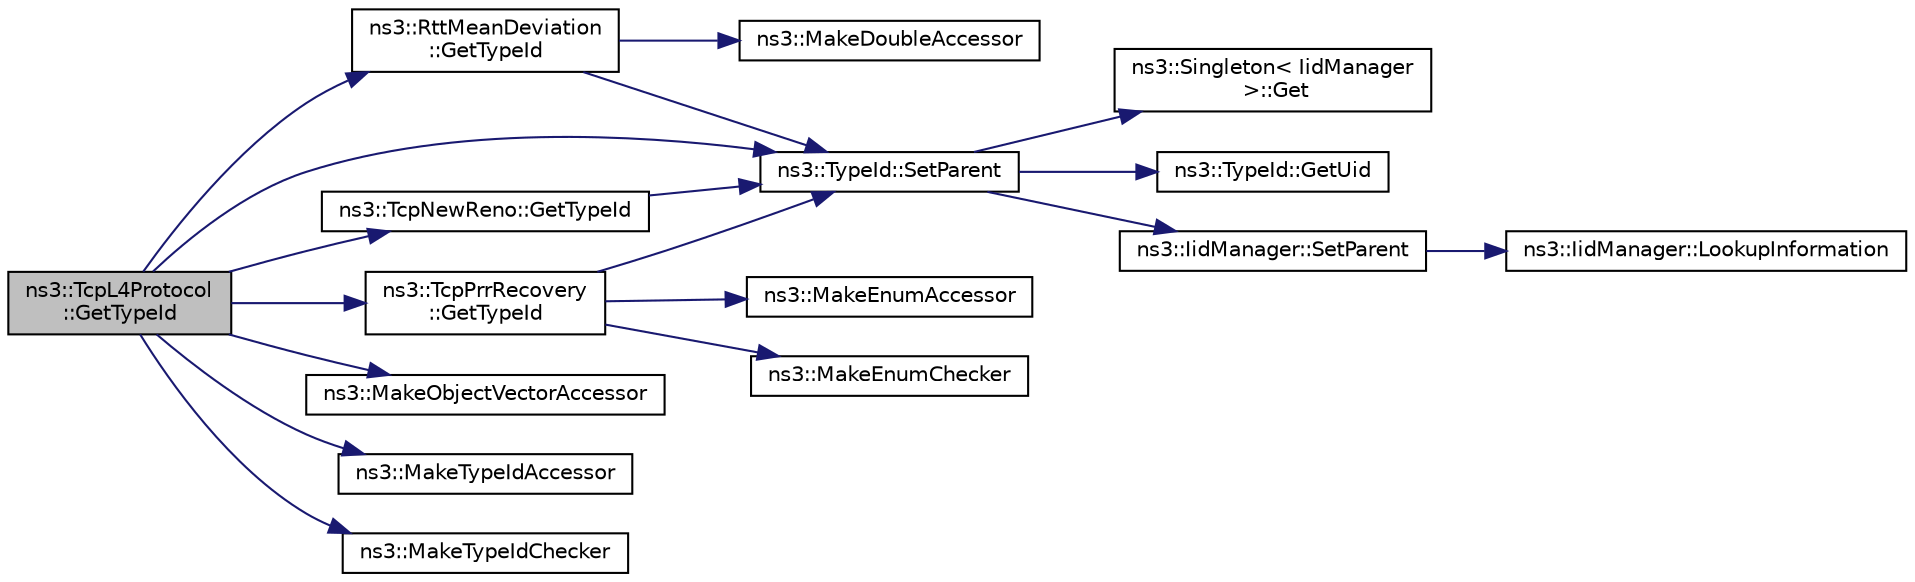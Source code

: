 digraph "ns3::TcpL4Protocol::GetTypeId"
{
 // LATEX_PDF_SIZE
  edge [fontname="Helvetica",fontsize="10",labelfontname="Helvetica",labelfontsize="10"];
  node [fontname="Helvetica",fontsize="10",shape=record];
  rankdir="LR";
  Node1 [label="ns3::TcpL4Protocol\l::GetTypeId",height=0.2,width=0.4,color="black", fillcolor="grey75", style="filled", fontcolor="black",tooltip="Get the type ID."];
  Node1 -> Node2 [color="midnightblue",fontsize="10",style="solid",fontname="Helvetica"];
  Node2 [label="ns3::RttMeanDeviation\l::GetTypeId",height=0.2,width=0.4,color="black", fillcolor="white", style="filled",URL="$classns3_1_1_rtt_mean_deviation.html#a23fc3e702e6d7290bf5fcd53d36e0aa2",tooltip="Get the type ID."];
  Node2 -> Node3 [color="midnightblue",fontsize="10",style="solid",fontname="Helvetica"];
  Node3 [label="ns3::MakeDoubleAccessor",height=0.2,width=0.4,color="black", fillcolor="white", style="filled",URL="$group__attribute___double.html#gaef08ccdef7ff644dc39aa7b24a2f740f",tooltip="Create an AttributeAccessor for a class data member, or a lone class get functor or set method."];
  Node2 -> Node4 [color="midnightblue",fontsize="10",style="solid",fontname="Helvetica"];
  Node4 [label="ns3::TypeId::SetParent",height=0.2,width=0.4,color="black", fillcolor="white", style="filled",URL="$classns3_1_1_type_id.html#abaaca67ab7d2471067e7c275df0f7309",tooltip="Set the parent TypeId."];
  Node4 -> Node5 [color="midnightblue",fontsize="10",style="solid",fontname="Helvetica"];
  Node5 [label="ns3::Singleton\< IidManager\l \>::Get",height=0.2,width=0.4,color="black", fillcolor="white", style="filled",URL="$classns3_1_1_singleton.html#a80a2cd3c25a27ea72add7a9f7a141ffa",tooltip="Get a pointer to the singleton instance."];
  Node4 -> Node6 [color="midnightblue",fontsize="10",style="solid",fontname="Helvetica"];
  Node6 [label="ns3::TypeId::GetUid",height=0.2,width=0.4,color="black", fillcolor="white", style="filled",URL="$classns3_1_1_type_id.html#a429535085325d6f926724771446d9047",tooltip="Get the internal id of this TypeId."];
  Node4 -> Node7 [color="midnightblue",fontsize="10",style="solid",fontname="Helvetica"];
  Node7 [label="ns3::IidManager::SetParent",height=0.2,width=0.4,color="black", fillcolor="white", style="filled",URL="$classns3_1_1_iid_manager.html#a4042931260554c907699367b6811426f",tooltip="Set the parent of a type id."];
  Node7 -> Node8 [color="midnightblue",fontsize="10",style="solid",fontname="Helvetica"];
  Node8 [label="ns3::IidManager::LookupInformation",height=0.2,width=0.4,color="black", fillcolor="white", style="filled",URL="$classns3_1_1_iid_manager.html#a84af06b798b21fa700469a3ac5f65f3f",tooltip="Retrieve the information record for a type."];
  Node1 -> Node9 [color="midnightblue",fontsize="10",style="solid",fontname="Helvetica"];
  Node9 [label="ns3::TcpNewReno::GetTypeId",height=0.2,width=0.4,color="black", fillcolor="white", style="filled",URL="$classns3_1_1_tcp_new_reno.html#af4f4778f724f72a8a441ac0af4cdd8fe",tooltip="Get the type ID."];
  Node9 -> Node4 [color="midnightblue",fontsize="10",style="solid",fontname="Helvetica"];
  Node1 -> Node10 [color="midnightblue",fontsize="10",style="solid",fontname="Helvetica"];
  Node10 [label="ns3::TcpPrrRecovery\l::GetTypeId",height=0.2,width=0.4,color="black", fillcolor="white", style="filled",URL="$classns3_1_1_tcp_prr_recovery.html#af4bf85a3baad3934cc8e0ba993a4d4b1",tooltip="Get the type ID."];
  Node10 -> Node11 [color="midnightblue",fontsize="10",style="solid",fontname="Helvetica"];
  Node11 [label="ns3::MakeEnumAccessor",height=0.2,width=0.4,color="black", fillcolor="white", style="filled",URL="$group__attribute___enum.html#gafb1266e2079bcee99714aa9575b9270d",tooltip="Create an AttributeAccessor for a class data member, or a lone class get functor or set method."];
  Node10 -> Node12 [color="midnightblue",fontsize="10",style="solid",fontname="Helvetica"];
  Node12 [label="ns3::MakeEnumChecker",height=0.2,width=0.4,color="black", fillcolor="white", style="filled",URL="$namespacens3.html#a657c5b8b26adf9b07deb4701d5e27169",tooltip="Make an EnumChecker pre-configured with a set of allowed values by name."];
  Node10 -> Node4 [color="midnightblue",fontsize="10",style="solid",fontname="Helvetica"];
  Node1 -> Node13 [color="midnightblue",fontsize="10",style="solid",fontname="Helvetica"];
  Node13 [label="ns3::MakeObjectVectorAccessor",height=0.2,width=0.4,color="black", fillcolor="white", style="filled",URL="$group__attribute___object_vector.html#ga6ad5b3621a5dc72b7030cbb07c73adf6",tooltip="MakeAccessorHelper implementation for ObjectVector."];
  Node1 -> Node14 [color="midnightblue",fontsize="10",style="solid",fontname="Helvetica"];
  Node14 [label="ns3::MakeTypeIdAccessor",height=0.2,width=0.4,color="black", fillcolor="white", style="filled",URL="$group__attribute___type_id.html#ga3d60bd28e666e27596a9ba7c3b3d007a",tooltip="Create an AttributeAccessor for a class data member, or a lone class get functor or set method."];
  Node1 -> Node15 [color="midnightblue",fontsize="10",style="solid",fontname="Helvetica"];
  Node15 [label="ns3::MakeTypeIdChecker",height=0.2,width=0.4,color="black", fillcolor="white", style="filled",URL="$group__attribute___type_id.html#ga68217efa044edc1e64141dfaaed63e19",tooltip=" "];
  Node1 -> Node4 [color="midnightblue",fontsize="10",style="solid",fontname="Helvetica"];
}
